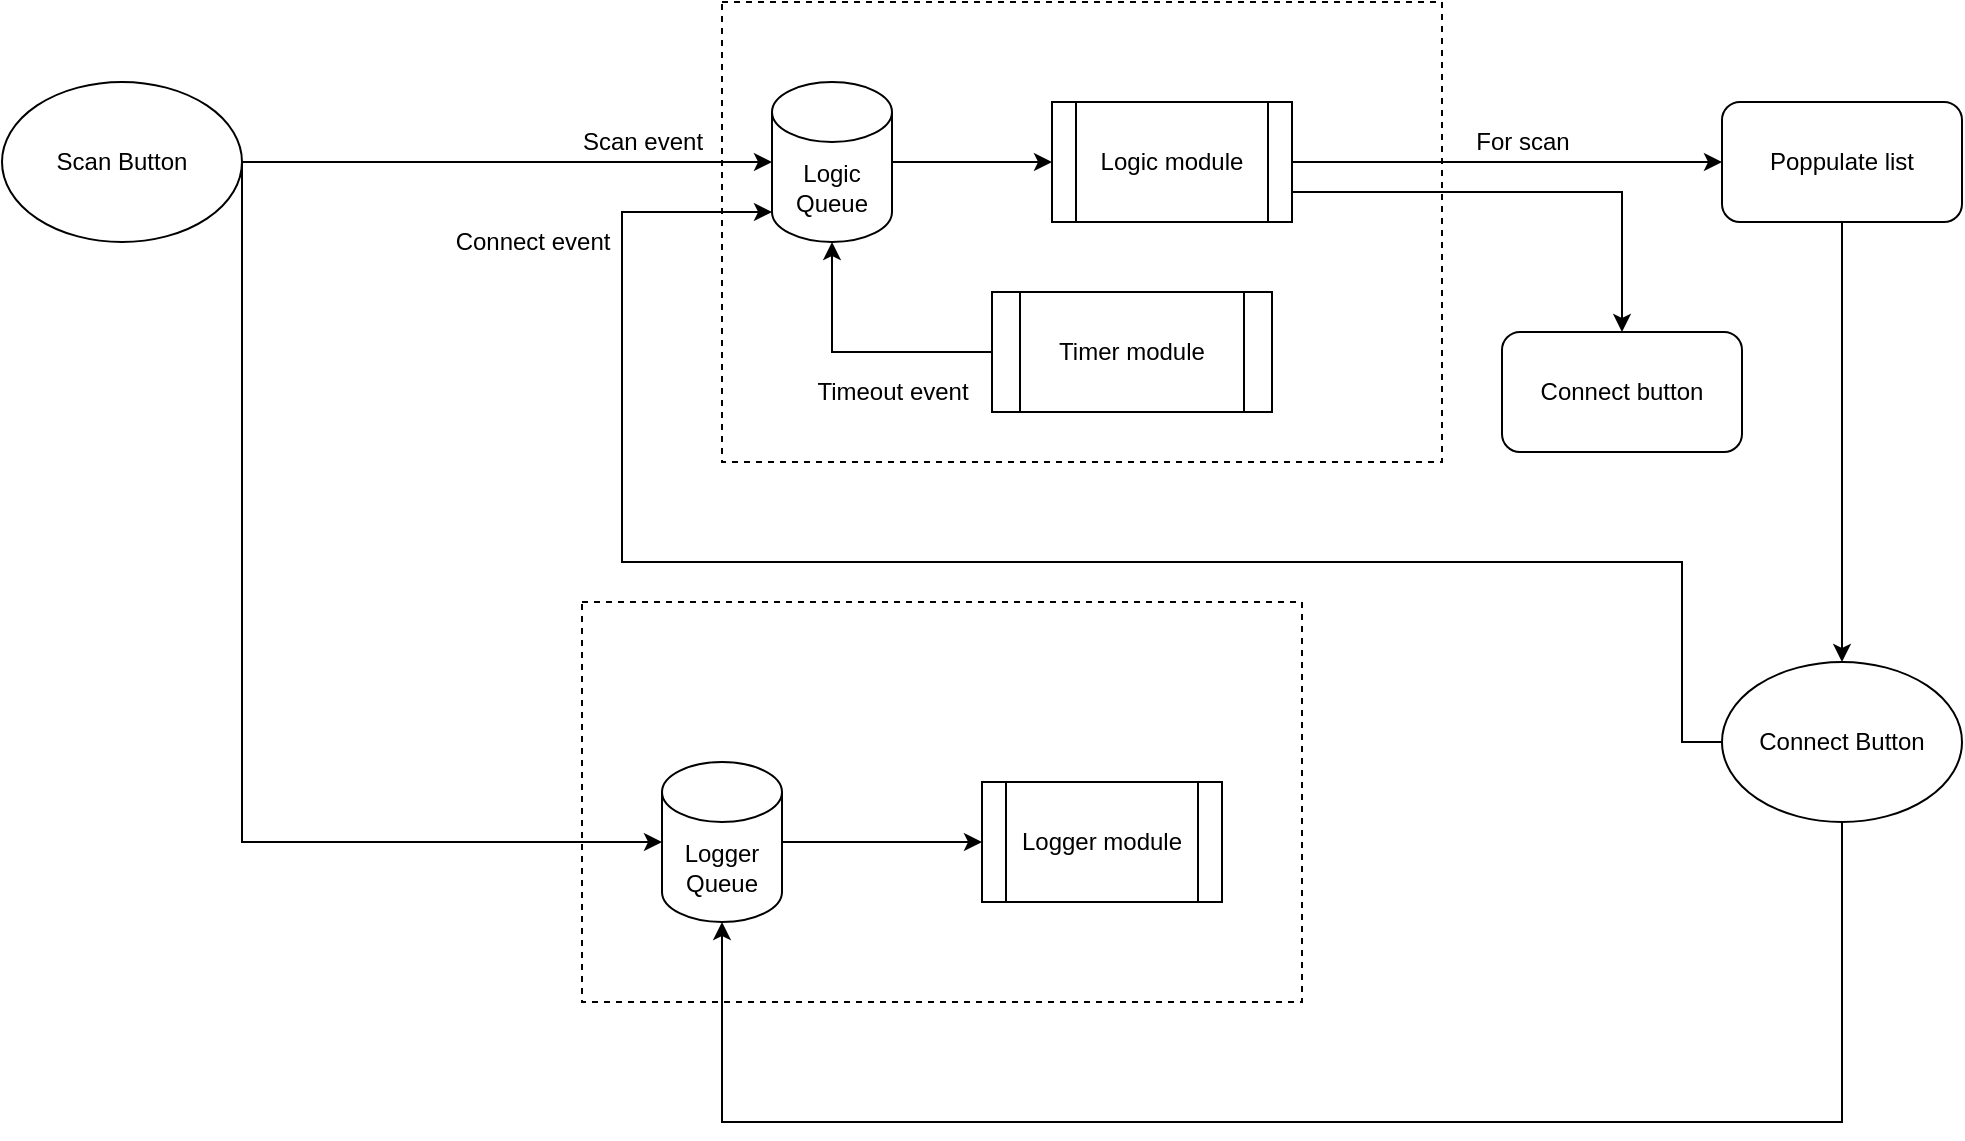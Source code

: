 <mxfile version="14.2.9" type="github">
  <diagram id="-AnTu1dPqK1wOf3UvyUP" name="Page-1">
    <mxGraphModel dx="1350" dy="804" grid="1" gridSize="10" guides="1" tooltips="1" connect="1" arrows="1" fold="1" page="1" pageScale="1" pageWidth="1600" pageHeight="1200" math="0" shadow="0">
      <root>
        <mxCell id="0" />
        <mxCell id="1" parent="0" />
        <mxCell id="yyNcKRolYwHH1yDBaCpo-2" value="" style="verticalLabelPosition=bottom;verticalAlign=top;html=1;shape=mxgraph.basic.rect;fillColor2=none;strokeWidth=1;size=20;indent=5;dashed=1;" vertex="1" parent="1">
          <mxGeometry x="560" y="340" width="360" height="200" as="geometry" />
        </mxCell>
        <mxCell id="yyNcKRolYwHH1yDBaCpo-3" value="Logger module" style="shape=process;whiteSpace=wrap;html=1;backgroundOutline=1;" vertex="1" parent="1">
          <mxGeometry x="760" y="430" width="120" height="60" as="geometry" />
        </mxCell>
        <mxCell id="yyNcKRolYwHH1yDBaCpo-4" style="edgeStyle=orthogonalEdgeStyle;rounded=0;orthogonalLoop=1;jettySize=auto;html=1;exitX=1;exitY=0.5;exitDx=0;exitDy=0;exitPerimeter=0;" edge="1" parent="1" source="yyNcKRolYwHH1yDBaCpo-5" target="yyNcKRolYwHH1yDBaCpo-3">
          <mxGeometry relative="1" as="geometry">
            <mxPoint x="670" y="460" as="sourcePoint" />
          </mxGeometry>
        </mxCell>
        <mxCell id="yyNcKRolYwHH1yDBaCpo-5" value="Logger Queue" style="shape=cylinder3;whiteSpace=wrap;html=1;boundedLbl=1;backgroundOutline=1;size=15;" vertex="1" parent="1">
          <mxGeometry x="600" y="420" width="60" height="80" as="geometry" />
        </mxCell>
        <mxCell id="yyNcKRolYwHH1yDBaCpo-10" value="" style="verticalLabelPosition=bottom;verticalAlign=top;html=1;shape=mxgraph.basic.rect;fillColor2=none;strokeWidth=1;size=20;indent=5;dashed=1;" vertex="1" parent="1">
          <mxGeometry x="630" y="40" width="360" height="230" as="geometry" />
        </mxCell>
        <mxCell id="yyNcKRolYwHH1yDBaCpo-11" style="edgeStyle=orthogonalEdgeStyle;rounded=0;orthogonalLoop=1;jettySize=auto;html=1;exitX=1;exitY=0.5;exitDx=0;exitDy=0;exitPerimeter=0;entryX=0;entryY=0.5;entryDx=0;entryDy=0;" edge="1" parent="1" source="yyNcKRolYwHH1yDBaCpo-12" target="yyNcKRolYwHH1yDBaCpo-15">
          <mxGeometry relative="1" as="geometry">
            <mxPoint x="775.0" y="120" as="targetPoint" />
          </mxGeometry>
        </mxCell>
        <mxCell id="yyNcKRolYwHH1yDBaCpo-12" value="Logic Queue" style="shape=cylinder3;whiteSpace=wrap;html=1;boundedLbl=1;backgroundOutline=1;size=15;" vertex="1" parent="1">
          <mxGeometry x="655" y="80" width="60" height="80" as="geometry" />
        </mxCell>
        <mxCell id="yyNcKRolYwHH1yDBaCpo-13" value="" style="edgeStyle=orthogonalEdgeStyle;rounded=0;orthogonalLoop=1;jettySize=auto;html=1;" edge="1" parent="1" source="yyNcKRolYwHH1yDBaCpo-14" target="yyNcKRolYwHH1yDBaCpo-12">
          <mxGeometry relative="1" as="geometry">
            <mxPoint x="685" y="215" as="targetPoint" />
          </mxGeometry>
        </mxCell>
        <mxCell id="yyNcKRolYwHH1yDBaCpo-14" value="Timer module" style="shape=process;whiteSpace=wrap;html=1;backgroundOutline=1;" vertex="1" parent="1">
          <mxGeometry x="765" y="185" width="140" height="60" as="geometry" />
        </mxCell>
        <mxCell id="yyNcKRolYwHH1yDBaCpo-23" style="edgeStyle=orthogonalEdgeStyle;rounded=0;orthogonalLoop=1;jettySize=auto;html=1;exitX=1;exitY=0.5;exitDx=0;exitDy=0;entryX=0;entryY=0.5;entryDx=0;entryDy=0;" edge="1" parent="1" source="yyNcKRolYwHH1yDBaCpo-15" target="yyNcKRolYwHH1yDBaCpo-22">
          <mxGeometry relative="1" as="geometry" />
        </mxCell>
        <mxCell id="yyNcKRolYwHH1yDBaCpo-29" style="edgeStyle=orthogonalEdgeStyle;rounded=0;orthogonalLoop=1;jettySize=auto;html=1;exitX=1;exitY=0.75;exitDx=0;exitDy=0;entryX=0.5;entryY=0;entryDx=0;entryDy=0;" edge="1" parent="1" source="yyNcKRolYwHH1yDBaCpo-15" target="yyNcKRolYwHH1yDBaCpo-30">
          <mxGeometry relative="1" as="geometry">
            <mxPoint x="1070" y="180" as="targetPoint" />
          </mxGeometry>
        </mxCell>
        <mxCell id="yyNcKRolYwHH1yDBaCpo-15" value="&lt;div&gt;Logic module&lt;/div&gt;" style="shape=process;whiteSpace=wrap;html=1;backgroundOutline=1;" vertex="1" parent="1">
          <mxGeometry x="795" y="90" width="120" height="60" as="geometry" />
        </mxCell>
        <mxCell id="yyNcKRolYwHH1yDBaCpo-16" value="Timeout event" style="text;html=1;align=center;verticalAlign=middle;resizable=0;points=[];autosize=1;" vertex="1" parent="1">
          <mxGeometry x="670" y="225" width="90" height="20" as="geometry" />
        </mxCell>
        <mxCell id="yyNcKRolYwHH1yDBaCpo-18" style="edgeStyle=orthogonalEdgeStyle;rounded=0;orthogonalLoop=1;jettySize=auto;html=1;exitX=1;exitY=0.5;exitDx=0;exitDy=0;entryX=0;entryY=0.5;entryDx=0;entryDy=0;entryPerimeter=0;" edge="1" parent="1" source="yyNcKRolYwHH1yDBaCpo-1" target="yyNcKRolYwHH1yDBaCpo-12">
          <mxGeometry relative="1" as="geometry" />
        </mxCell>
        <mxCell id="yyNcKRolYwHH1yDBaCpo-21" style="edgeStyle=orthogonalEdgeStyle;rounded=0;orthogonalLoop=1;jettySize=auto;html=1;exitX=1;exitY=0.5;exitDx=0;exitDy=0;entryX=0;entryY=0.5;entryDx=0;entryDy=0;entryPerimeter=0;" edge="1" parent="1" source="yyNcKRolYwHH1yDBaCpo-1" target="yyNcKRolYwHH1yDBaCpo-5">
          <mxGeometry relative="1" as="geometry">
            <Array as="points">
              <mxPoint x="390" y="460" />
            </Array>
          </mxGeometry>
        </mxCell>
        <mxCell id="yyNcKRolYwHH1yDBaCpo-1" value="Scan Button" style="ellipse;whiteSpace=wrap;html=1;" vertex="1" parent="1">
          <mxGeometry x="270" y="80" width="120" height="80" as="geometry" />
        </mxCell>
        <mxCell id="yyNcKRolYwHH1yDBaCpo-19" style="edgeStyle=orthogonalEdgeStyle;rounded=0;orthogonalLoop=1;jettySize=auto;html=1;exitX=0;exitY=0.5;exitDx=0;exitDy=0;entryX=0;entryY=1;entryDx=0;entryDy=-15;entryPerimeter=0;" edge="1" parent="1" source="yyNcKRolYwHH1yDBaCpo-17" target="yyNcKRolYwHH1yDBaCpo-12">
          <mxGeometry relative="1" as="geometry">
            <Array as="points">
              <mxPoint x="1110" y="410" />
              <mxPoint x="1110" y="320" />
              <mxPoint x="580" y="320" />
              <mxPoint x="580" y="145" />
            </Array>
          </mxGeometry>
        </mxCell>
        <mxCell id="yyNcKRolYwHH1yDBaCpo-25" style="edgeStyle=orthogonalEdgeStyle;rounded=0;orthogonalLoop=1;jettySize=auto;html=1;exitX=0.5;exitY=1;exitDx=0;exitDy=0;entryX=0.5;entryY=1;entryDx=0;entryDy=0;entryPerimeter=0;" edge="1" parent="1" source="yyNcKRolYwHH1yDBaCpo-17" target="yyNcKRolYwHH1yDBaCpo-5">
          <mxGeometry relative="1" as="geometry">
            <Array as="points">
              <mxPoint x="1190" y="600" />
              <mxPoint x="630" y="600" />
            </Array>
          </mxGeometry>
        </mxCell>
        <mxCell id="yyNcKRolYwHH1yDBaCpo-17" value="Connect Button" style="ellipse;whiteSpace=wrap;html=1;" vertex="1" parent="1">
          <mxGeometry x="1130" y="370" width="120" height="80" as="geometry" />
        </mxCell>
        <mxCell id="yyNcKRolYwHH1yDBaCpo-24" value="" style="edgeStyle=orthogonalEdgeStyle;rounded=0;orthogonalLoop=1;jettySize=auto;html=1;" edge="1" parent="1" source="yyNcKRolYwHH1yDBaCpo-22" target="yyNcKRolYwHH1yDBaCpo-17">
          <mxGeometry relative="1" as="geometry" />
        </mxCell>
        <mxCell id="yyNcKRolYwHH1yDBaCpo-22" value="Poppulate list" style="rounded=1;whiteSpace=wrap;html=1;" vertex="1" parent="1">
          <mxGeometry x="1130" y="90" width="120" height="60" as="geometry" />
        </mxCell>
        <mxCell id="yyNcKRolYwHH1yDBaCpo-26" value="Connect event" style="text;html=1;align=center;verticalAlign=middle;resizable=0;points=[];autosize=1;" vertex="1" parent="1">
          <mxGeometry x="490" y="150" width="90" height="20" as="geometry" />
        </mxCell>
        <mxCell id="yyNcKRolYwHH1yDBaCpo-27" value="Scan event" style="text;html=1;align=center;verticalAlign=middle;resizable=0;points=[];autosize=1;" vertex="1" parent="1">
          <mxGeometry x="550" y="100" width="80" height="20" as="geometry" />
        </mxCell>
        <mxCell id="yyNcKRolYwHH1yDBaCpo-28" value="For scan" style="text;html=1;align=center;verticalAlign=middle;resizable=0;points=[];autosize=1;" vertex="1" parent="1">
          <mxGeometry x="1000" y="100" width="60" height="20" as="geometry" />
        </mxCell>
        <mxCell id="yyNcKRolYwHH1yDBaCpo-30" value="Connect button" style="rounded=1;whiteSpace=wrap;html=1;" vertex="1" parent="1">
          <mxGeometry x="1020" y="205" width="120" height="60" as="geometry" />
        </mxCell>
      </root>
    </mxGraphModel>
  </diagram>
</mxfile>
